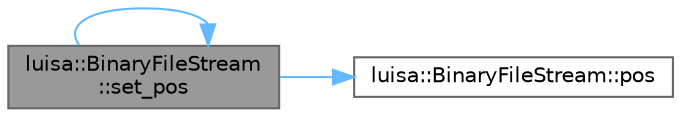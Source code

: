 digraph "luisa::BinaryFileStream::set_pos"
{
 // LATEX_PDF_SIZE
  bgcolor="transparent";
  edge [fontname=Helvetica,fontsize=10,labelfontname=Helvetica,labelfontsize=10];
  node [fontname=Helvetica,fontsize=10,shape=box,height=0.2,width=0.4];
  rankdir="LR";
  Node1 [id="Node000001",label="luisa::BinaryFileStream\l::set_pos",height=0.2,width=0.4,color="gray40", fillcolor="grey60", style="filled", fontcolor="black",tooltip=" "];
  Node1 -> Node2 [id="edge3_Node000001_Node000002",color="steelblue1",style="solid",tooltip=" "];
  Node2 [id="Node000002",label="luisa::BinaryFileStream::pos",height=0.2,width=0.4,color="grey40", fillcolor="white", style="filled",URL="$classluisa_1_1_binary_file_stream.html#a25438cd6efa55161ce518991bd51b5d2",tooltip=" "];
  Node1 -> Node1 [id="edge4_Node000001_Node000001",color="steelblue1",style="solid",tooltip=" "];
}
